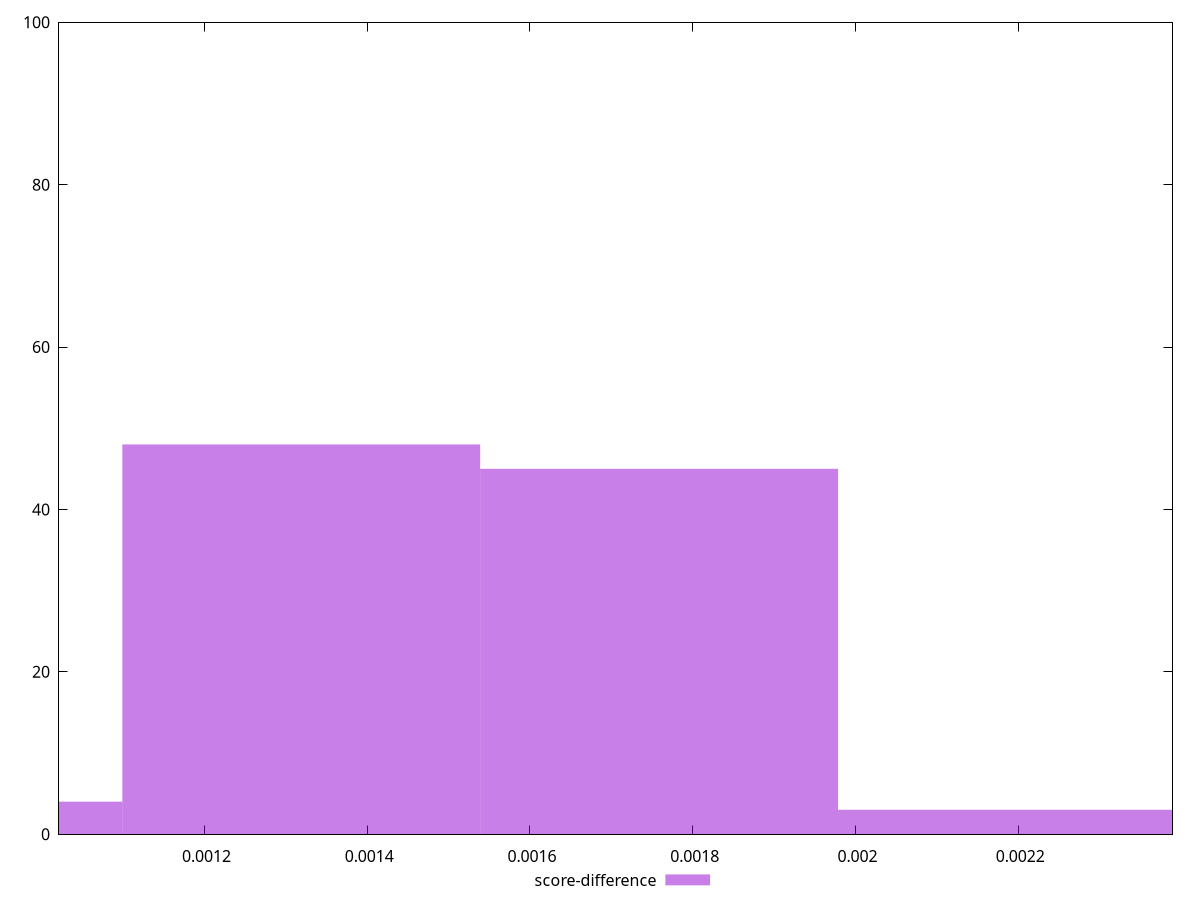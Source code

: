 reset

$scoreDifference <<EOF
0.0013189804404924702 48
0.0017586405873232936 45
0.0008793202936616468 4
0.002198300734154117 3
EOF

set key outside below
set boxwidth 0.0004396601468308234
set xrange [0.0010213360007452765:0.0023894021307873103]
set yrange [0:100]
set trange [0:100]
set style fill transparent solid 0.5 noborder
set terminal svg size 640, 490 enhanced background rgb 'white'
set output "report_00008_2021-01-22T20:58:29.167/mainthread-work-breakdown/samples/pages+cached+noexternal/score-difference/histogram.svg"

plot $scoreDifference title "score-difference" with boxes

reset
